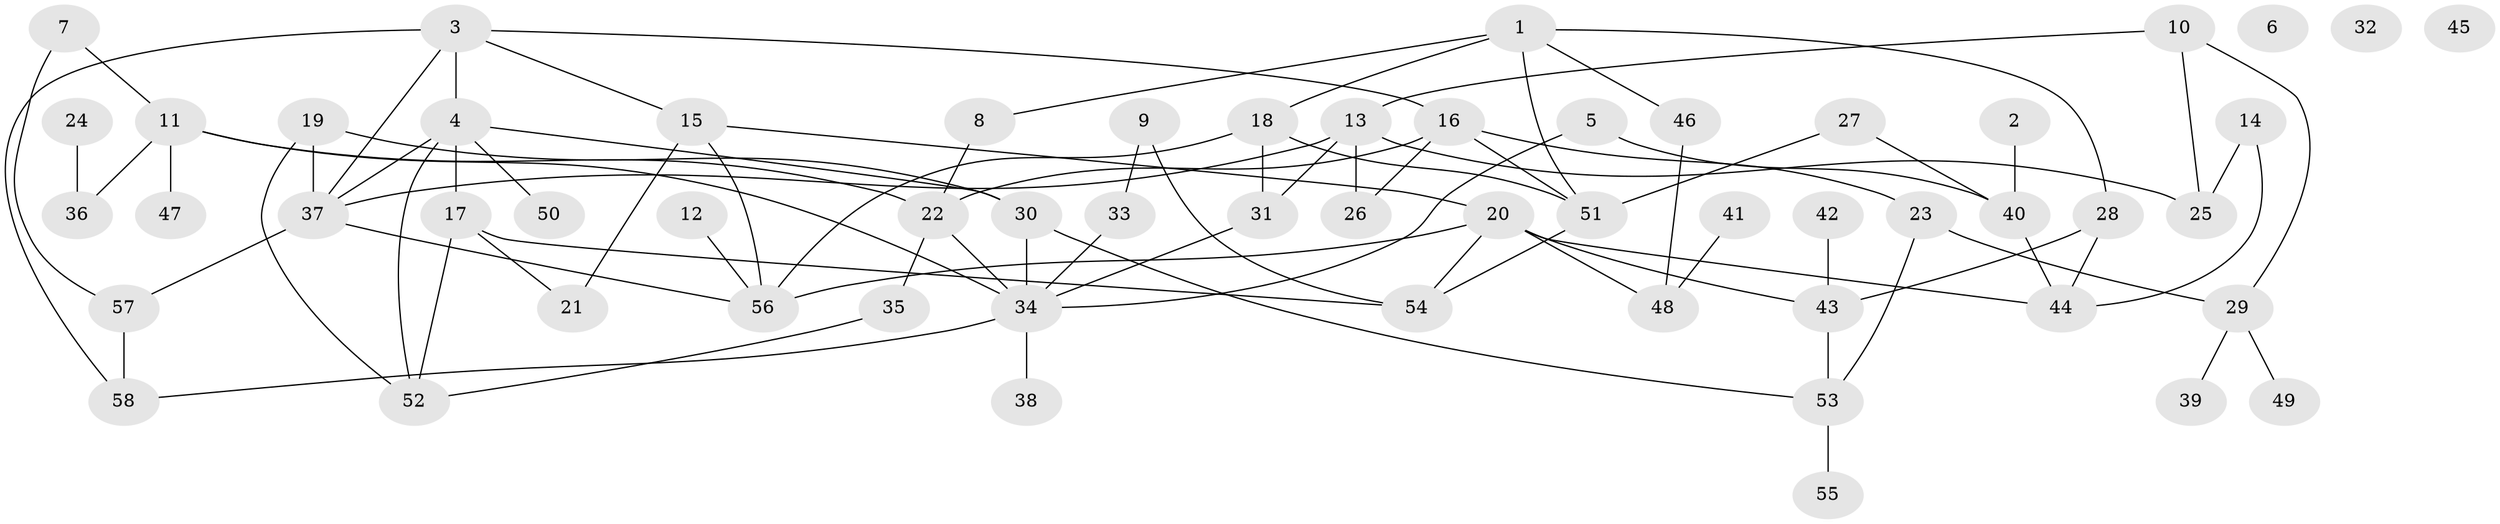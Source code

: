 // coarse degree distribution, {0: 0.075, 2: 0.3, 1: 0.225, 6: 0.05, 4: 0.15, 7: 0.05, 8: 0.025, 5: 0.05, 3: 0.075}
// Generated by graph-tools (version 1.1) at 2025/42/03/04/25 21:42:46]
// undirected, 58 vertices, 86 edges
graph export_dot {
graph [start="1"]
  node [color=gray90,style=filled];
  1;
  2;
  3;
  4;
  5;
  6;
  7;
  8;
  9;
  10;
  11;
  12;
  13;
  14;
  15;
  16;
  17;
  18;
  19;
  20;
  21;
  22;
  23;
  24;
  25;
  26;
  27;
  28;
  29;
  30;
  31;
  32;
  33;
  34;
  35;
  36;
  37;
  38;
  39;
  40;
  41;
  42;
  43;
  44;
  45;
  46;
  47;
  48;
  49;
  50;
  51;
  52;
  53;
  54;
  55;
  56;
  57;
  58;
  1 -- 8;
  1 -- 18;
  1 -- 28;
  1 -- 46;
  1 -- 51;
  2 -- 40;
  3 -- 4;
  3 -- 15;
  3 -- 16;
  3 -- 37;
  3 -- 58;
  4 -- 17;
  4 -- 30;
  4 -- 37;
  4 -- 50;
  4 -- 52;
  5 -- 34;
  5 -- 40;
  7 -- 11;
  7 -- 57;
  8 -- 22;
  9 -- 33;
  9 -- 54;
  10 -- 13;
  10 -- 25;
  10 -- 29;
  11 -- 22;
  11 -- 34;
  11 -- 36;
  11 -- 47;
  12 -- 56;
  13 -- 25;
  13 -- 26;
  13 -- 31;
  13 -- 37;
  14 -- 25;
  14 -- 44;
  15 -- 20;
  15 -- 21;
  15 -- 56;
  16 -- 22;
  16 -- 23;
  16 -- 26;
  16 -- 51;
  17 -- 21;
  17 -- 52;
  17 -- 54;
  18 -- 31;
  18 -- 51;
  18 -- 56;
  19 -- 30;
  19 -- 37;
  19 -- 52;
  20 -- 43;
  20 -- 44;
  20 -- 48;
  20 -- 54;
  20 -- 56;
  22 -- 34;
  22 -- 35;
  23 -- 29;
  23 -- 53;
  24 -- 36;
  27 -- 40;
  27 -- 51;
  28 -- 43;
  28 -- 44;
  29 -- 39;
  29 -- 49;
  30 -- 34;
  30 -- 53;
  31 -- 34;
  33 -- 34;
  34 -- 38;
  34 -- 58;
  35 -- 52;
  37 -- 56;
  37 -- 57;
  40 -- 44;
  41 -- 48;
  42 -- 43;
  43 -- 53;
  46 -- 48;
  51 -- 54;
  53 -- 55;
  57 -- 58;
}
